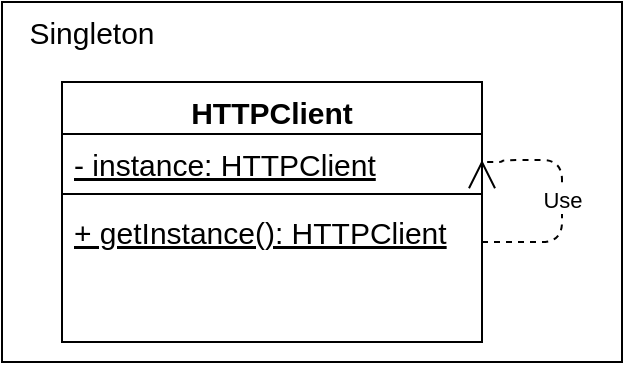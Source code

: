 <mxfile>
    <diagram id="i6gJSHd3Yl5Irt7FI-8x" name="Страница 1">
        <mxGraphModel dx="639" dy="970" grid="1" gridSize="10" guides="1" tooltips="1" connect="1" arrows="1" fold="1" page="1" pageScale="1" pageWidth="827" pageHeight="1169" math="0" shadow="0">
            <root>
                <mxCell id="0"/>
                <mxCell id="1" parent="0"/>
                <mxCell id="6" value="" style="rounded=0;whiteSpace=wrap;html=1;" parent="1" vertex="1">
                    <mxGeometry x="10" y="30" width="310" height="180" as="geometry"/>
                </mxCell>
                <mxCell id="2" value="HTTPClient" style="swimlane;fontStyle=1;align=center;verticalAlign=top;childLayout=stackLayout;horizontal=1;startSize=26;horizontalStack=0;resizeParent=1;resizeParentMax=0;resizeLast=0;collapsible=1;marginBottom=0;fontSize=15;" parent="1" vertex="1">
                    <mxGeometry x="40" y="70" width="210" height="130" as="geometry"/>
                </mxCell>
                <mxCell id="3" value="- instance: HTTPClient" style="text;strokeColor=none;fillColor=none;align=left;verticalAlign=top;spacingLeft=4;spacingRight=4;overflow=hidden;rotatable=0;points=[[0,0.5],[1,0.5]];portConstraint=eastwest;fontStyle=4;fontSize=15;" parent="2" vertex="1">
                    <mxGeometry y="26" width="210" height="26" as="geometry"/>
                </mxCell>
                <mxCell id="4" value="" style="line;strokeWidth=1;fillColor=none;align=left;verticalAlign=middle;spacingTop=-1;spacingLeft=3;spacingRight=3;rotatable=0;labelPosition=right;points=[];portConstraint=eastwest;" parent="2" vertex="1">
                    <mxGeometry y="52" width="210" height="8" as="geometry"/>
                </mxCell>
                <mxCell id="5" value="+ getInstance(): HTTPClient" style="text;strokeColor=none;fillColor=none;align=left;verticalAlign=top;spacingLeft=4;spacingRight=4;overflow=hidden;rotatable=0;points=[[0,0.5],[1,0.5]];portConstraint=eastwest;fontStyle=4;fontSize=15;" parent="2" vertex="1">
                    <mxGeometry y="60" width="210" height="70" as="geometry"/>
                </mxCell>
                <mxCell id="8" value="Use" style="endArrow=open;endSize=12;dashed=1;html=1;edgeStyle=orthogonalEdgeStyle;entryX=1;entryY=0.5;entryDx=0;entryDy=0;" edge="1" parent="2" source="5" target="3">
                    <mxGeometry width="160" relative="1" as="geometry">
                        <mxPoint x="290" y="420" as="sourcePoint"/>
                        <mxPoint x="140" as="targetPoint"/>
                        <Array as="points">
                            <mxPoint x="250" y="80"/>
                            <mxPoint x="250" y="39"/>
                            <mxPoint x="220" y="39"/>
                            <mxPoint x="220" y="40"/>
                        </Array>
                    </mxGeometry>
                </mxCell>
                <mxCell id="7" value="&lt;span style=&quot;font-size: 15px&quot;&gt;Singleton&lt;/span&gt;" style="text;html=1;strokeColor=none;fillColor=none;align=center;verticalAlign=middle;whiteSpace=wrap;rounded=0;" parent="1" vertex="1">
                    <mxGeometry x="10" y="30" width="90" height="30" as="geometry"/>
                </mxCell>
            </root>
        </mxGraphModel>
    </diagram>
</mxfile>
